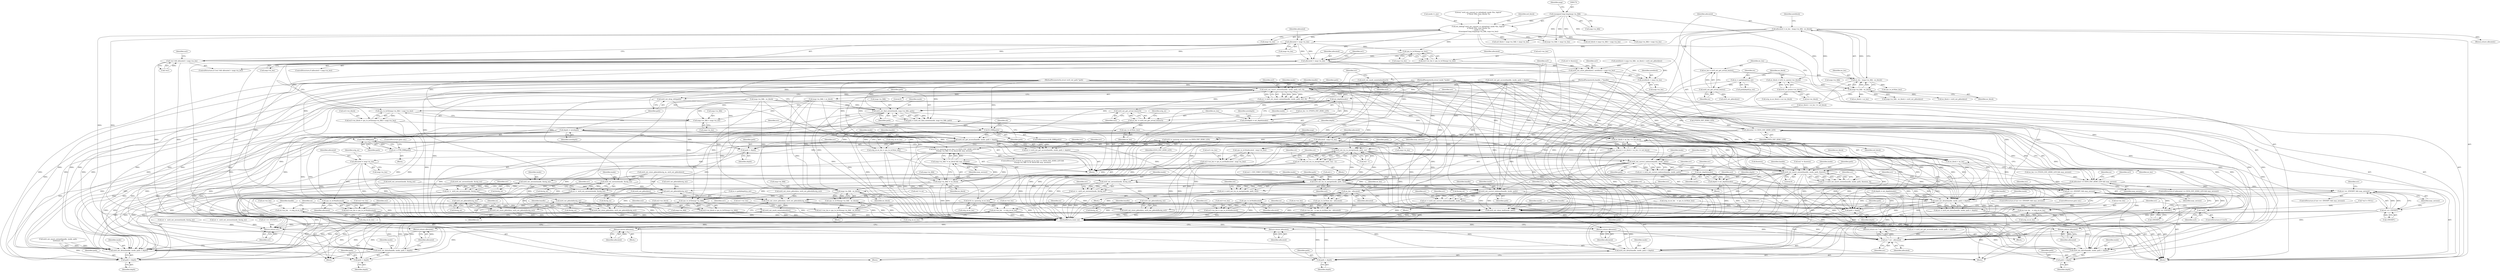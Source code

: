 digraph "1_linux_667eff35a1f56fa74ce98a0c7c29a40adc1ba4e3@API" {
"1000380" [label="(Call,allocated > map->m_len)"];
"1000247" [label="(Call,allocated = ee_len - (map->m_lblk - ee_block))"];
"1000249" [label="(Call,ee_len - (map->m_lblk - ee_block))"];
"1000243" [label="(Call,ee_len = ext4_ext_get_actual_len(ex))"];
"1000245" [label="(Call,ext4_ext_get_actual_len(ex))"];
"1000230" [label="(Call,ex = path[depth].p_ext)"];
"1000251" [label="(Call,map->m_lblk - ee_block)"];
"1000173" [label="(Call,(unsigned long long)map->m_lblk)"];
"1000237" [label="(Call,ee_block = le32_to_cpu(ex->ee_block))"];
"1000239" [label="(Call,le32_to_cpu(ex->ee_block))"];
"1000168" [label="(Call,ext_debug(\"ext4_ext_convert_to_initialized: inode %lu, logical\"\n \t\t\"block %llu, max_blocks %u\n\", inode->i_ino,\n\t\t(unsigned long long)map->m_lblk, map->m_len))"];
"1000377" [label="(Call,!ex1 && allocated > map->m_len)"];
"1000389" [label="(Call,cpu_to_le16(map->m_len))"];
"1000385" [label="(Call,ex2->ee_len = cpu_to_le16(map->m_len))"];
"1000394" [label="(Call,allocated > map->m_len)"];
"1000403" [label="(Call,allocated <= EXT4_EXT_ZERO_LEN)"];
"1000402" [label="(Call,allocated <= EXT4_EXT_ZERO_LEN && may_zeroout)"];
"1000618" [label="(Call,err == -ENOSPC && may_zeroout)"];
"1000420" [label="(Call,ee_len - allocated)"];
"1000419" [label="(Call,cpu_to_le16(ee_len - allocated))"];
"1000415" [label="(Call,ex->ee_len   = cpu_to_le16(ee_len - allocated))"];
"1000455" [label="(Call,cpu_to_le16(allocated))"];
"1000451" [label="(Call,ex3->ee_len = cpu_to_le16(allocated))"];
"1000505" [label="(Return,return allocated;)"];
"1000572" [label="(Return,return allocated;)"];
"1000602" [label="(Call,allocated - map->m_len)"];
"1000601" [label="(Call,cpu_to_le16(allocated - map->m_len))"];
"1000597" [label="(Call,ex3->ee_len = cpu_to_le16(allocated - map->m_len))"];
"1000659" [label="(Return,return allocated;)"];
"1000741" [label="(Call,allocated = map->m_len)"];
"1000796" [label="(Return,return allocated;)"];
"1000839" [label="(Call,cpu_to_le16(allocated))"];
"1000835" [label="(Call,ex2->ee_len = cpu_to_le16(allocated))"];
"1000961" [label="(Return,return allocated;)"];
"1000972" [label="(Call,err ? err : allocated)"];
"1000971" [label="(Return,return err ? err : allocated;)"];
"1000748" [label="(Call,le16_to_cpu(orig_ex.ee_len) <= EXT4_EXT_ZERO_LEN)"];
"1000747" [label="(Call,le16_to_cpu(orig_ex.ee_len) <= EXT4_EXT_ZERO_LEN &&\n\t\t\tmap->m_lblk != ee_block && may_zeroout)"];
"1000582" [label="(Call,cpu_to_le32(map->m_lblk + map->m_len))"];
"1000578" [label="(Call,ex3->ee_block = cpu_to_le32(map->m_lblk + map->m_len))"];
"1000583" [label="(Call,map->m_lblk + map->m_len)"];
"1000590" [label="(Call,ext4_ext_store_pblock(ex3, newblock + map->m_len))"];
"1000607" [label="(Call,ext4_ext_mark_uninitialized(ex3))"];
"1000611" [label="(Call,ext4_ext_insert_extent(handle, inode, path, ex3, 0))"];
"1000609" [label="(Call,err = ext4_ext_insert_extent(handle, inode, path, ex3, 0))"];
"1000619" [label="(Call,err == -ENOSPC)"];
"1001004" [label="(Return,return err;)"];
"1000627" [label="(Call,ext4_ext_zeroout(inode, &orig_ex))"];
"1000625" [label="(Call,err =  ext4_ext_zeroout(inode, &orig_ex))"];
"1000650" [label="(Call,ext4_ext_pblock(&orig_ex))"];
"1000648" [label="(Call,ext4_ext_store_pblock(ex, ext4_ext_pblock(&orig_ex)))"];
"1000653" [label="(Call,ext4_ext_dirty(handle, inode, path + depth))"];
"1000993" [label="(Call,ext4_ext_pblock(&orig_ex))"];
"1000991" [label="(Call,ext4_ext_store_pblock(ex, ext4_ext_pblock(&orig_ex)))"];
"1000996" [label="(Call,ext4_ext_mark_uninitialized(ex))"];
"1000998" [label="(Call,ext4_ext_dirty(handle, inode, path + depth))"];
"1000656" [label="(Call,path + depth)"];
"1000667" [label="(Call,ext_depth(inode))"];
"1000665" [label="(Call,newdepth = ext_depth(inode))"];
"1000686" [label="(Call,depth = newdepth)"];
"1000732" [label="(Call,ext4_ext_get_access(handle, inode, path + depth))"];
"1000730" [label="(Call,err = ext4_ext_get_access(handle, inode, path + depth))"];
"1000764" [label="(Call,ext4_ext_zeroout(inode, &orig_ex))"];
"1000762" [label="(Call,err =  ext4_ext_zeroout(inode, &orig_ex))"];
"1000787" [label="(Call,ext4_ext_pblock(&orig_ex))"];
"1000785" [label="(Call,ext4_ext_store_pblock(ex, ext4_ext_pblock(&orig_ex)))"];
"1000790" [label="(Call,ext4_ext_dirty(handle, inode, path + depth))"];
"1000854" [label="(Call,ext4_ext_try_to_merge(inode, path, ex2 - 1))"];
"1000852" [label="(Call,ret = ext4_ext_try_to_merge(inode, path, ex2 - 1))"];
"1000865" [label="(Call,ext4_ext_correct_indexes(handle, inode, path))"];
"1000863" [label="(Call,err = ext4_ext_correct_indexes(handle, inode, path))"];
"1000874" [label="(Call,ext_depth(inode))"];
"1000872" [label="(Call,depth = ext_depth(inode))"];
"1000902" [label="(Call,ext4_ext_dirty(handle, inode, path + depth))"];
"1000900" [label="(Call,err = ext4_ext_dirty(handle, inode, path + depth))"];
"1000968" [label="(Call,ext4_ext_show_leaf(inode, path))"];
"1000905" [label="(Call,path + depth)"];
"1000884" [label="(Call,ext4_ext_try_to_merge(inode, path, ex2))"];
"1000882" [label="(Call,ret = ext4_ext_try_to_merge(inode, path, ex2))"];
"1000893" [label="(Call,ext4_ext_correct_indexes(handle, inode, path))"];
"1000891" [label="(Call,err = ext4_ext_correct_indexes(handle, inode, path))"];
"1000912" [label="(Call,ext4_ext_insert_extent(handle, inode, path, &newex, 0))"];
"1000910" [label="(Call,err = ext4_ext_insert_extent(handle, inode, path, &newex, 0))"];
"1000921" [label="(Call,err == -ENOSPC)"];
"1000920" [label="(Call,err == -ENOSPC && may_zeroout)"];
"1000929" [label="(Call,ext4_ext_zeroout(inode, &orig_ex))"];
"1000927" [label="(Call,err =  ext4_ext_zeroout(inode, &orig_ex))"];
"1000952" [label="(Call,ext4_ext_pblock(&orig_ex))"];
"1000950" [label="(Call,ext4_ext_store_pblock(ex, ext4_ext_pblock(&orig_ex)))"];
"1000955" [label="(Call,ext4_ext_dirty(handle, inode, path + depth))"];
"1000958" [label="(Call,path + depth)"];
"1001001" [label="(Call,path + depth)"];
"1000735" [label="(Call,path + depth)"];
"1000793" [label="(Call,path + depth)"];
"1000693" [label="(Call,ext4_ext_find_extent(inode, map->m_lblk, path))"];
"1000691" [label="(Call,path = ext4_ext_find_extent(inode, map->m_lblk, path))"];
"1000700" [label="(Call,IS_ERR(path))"];
"1000705" [label="(Call,PTR_ERR(path))"];
"1000703" [label="(Call,err = PTR_ERR(path))"];
"1000755" [label="(Call,map->m_lblk != ee_block)"];
"1000754" [label="(Call,map->m_lblk != ee_block && may_zeroout)"];
"1000813" [label="(Call,map->m_lblk - ee_block)"];
"1000812" [label="(Call,cpu_to_le16(map->m_lblk - ee_block))"];
"1000808" [label="(Call,ex1->ee_len = cpu_to_le16(map->m_lblk - ee_block))"];
"1000828" [label="(Call,cpu_to_le32(map->m_lblk))"];
"1000824" [label="(Call,ex2->ee_block = cpu_to_le32(map->m_lblk))"];
"1000671" [label="(Call,ext4_ext_get_actual_len(ex3))"];
"1000669" [label="(Call,ee_len -= ext4_ext_get_actual_len(ex3))"];
"1000677" [label="(Call,cpu_to_le16(ee_len))"];
"1000673" [label="(Call,orig_ex.ee_len = cpu_to_le16(ee_len))"];
"1000749" [label="(Call,le16_to_cpu(orig_ex.ee_len))"];
"1000778" [label="(Call,ex->ee_len   = orig_ex.ee_len)"];
"1000943" [label="(Call,ex->ee_len   = orig_ex.ee_len)"];
"1000984" [label="(Call,ex->ee_len   = orig_ex.ee_len)"];
"1000681" [label="(Call,ee_block + ee_len <= eof_block)"];
"1000679" [label="(Call,may_zeroout = ee_block + ee_len <= eof_block)"];
"1000682" [label="(Call,ee_block + ee_len)"];
"1000879" [label="(Call,!ex3)"];
"1000689" [label="(Call,ext4_ext_drop_refs(path))"];
"1000592" [label="(Call,newblock + map->m_len)"];
"1001002" [label="(Identifier,path)"];
"1000923" [label="(Call,-ENOSPC)"];
"1000943" [label="(Call,ex->ee_len   = orig_ex.ee_len)"];
"1000739" [label="(Identifier,err)"];
"1000996" [label="(Call,ext4_ext_mark_uninitialized(ex))"];
"1000574" [label="(Call,ex3 = &newex)"];
"1000572" [label="(Return,return allocated;)"];
"1000613" [label="(Identifier,inode)"];
"1000285" [label="(Call,ext4_ext_pblock(ex))"];
"1000231" [label="(Identifier,ex)"];
"1000133" [label="(MethodParameterIn,struct inode *inode)"];
"1000746" [label="(ControlStructure,if (le16_to_cpu(orig_ex.ee_len) <= EXT4_EXT_ZERO_LEN &&\n\t\t\tmap->m_lblk != ee_block && may_zeroout))"];
"1000290" [label="(Call,ee_block + ee_len)"];
"1000892" [label="(Identifier,err)"];
"1000471" [label="(Call,err =  ext4_ext_zeroout(inode, &orig_ex))"];
"1000132" [label="(MethodParameterIn,handle_t *handle)"];
"1000674" [label="(Call,orig_ex.ee_len)"];
"1000763" [label="(Identifier,err)"];
"1000905" [label="(Call,path + depth)"];
"1000762" [label="(Call,err =  ext4_ext_zeroout(inode, &orig_ex))"];
"1000889" [label="(Identifier,ret)"];
"1000582" [label="(Call,cpu_to_le32(map->m_lblk + map->m_len))"];
"1000282" [label="(Call,ext4_ext_store_pblock(&orig_ex, ext4_ext_pblock(ex)))"];
"1000930" [label="(Identifier,inode)"];
"1000459" [label="(Call,ext4_ext_insert_extent(handle, inode, path,\n\t\t\t\t\t\t\tex3, 0))"];
"1000960" [label="(Identifier,depth)"];
"1000382" [label="(Call,map->m_len)"];
"1000790" [label="(Call,ext4_ext_dirty(handle, inode, path + depth))"];
"1000678" [label="(Identifier,ee_len)"];
"1000380" [label="(Call,allocated > map->m_len)"];
"1000348" [label="(Return,return allocated;)"];
"1000808" [label="(Call,ex1->ee_len = cpu_to_le16(map->m_lblk - ee_block))"];
"1000135" [label="(MethodParameterIn,struct ext4_ext_path *path)"];
"1000294" [label="(Call,err = ext4_ext_get_access(handle, inode, path + depth))"];
"1000778" [label="(Call,ex->ee_len   = orig_ex.ee_len)"];
"1000608" [label="(Identifier,ex3)"];
"1000881" [label="(Block,)"];
"1000835" [label="(Call,ex2->ee_len = cpu_to_le16(allocated))"];
"1000654" [label="(Identifier,handle)"];
"1000908" [label="(ControlStructure,goto out;)"];
"1000401" [label="(ControlStructure,if (allocated <= EXT4_EXT_ZERO_LEN && may_zeroout))"];
"1000306" [label="(Call,ee_len <= 2*EXT4_EXT_ZERO_LEN && may_zeroout)"];
"1000583" [label="(Call,map->m_lblk + map->m_len)"];
"1000853" [label="(Identifier,ret)"];
"1000170" [label="(Call,inode->i_ino)"];
"1000730" [label="(Call,err = ext4_ext_get_access(handle, inode, path + depth))"];
"1000947" [label="(Call,orig_ex.ee_len)"];
"1000896" [label="(Identifier,path)"];
"1000584" [label="(Call,map->m_lblk)"];
"1000898" [label="(Identifier,err)"];
"1000416" [label="(Call,ex->ee_len)"];
"1000951" [label="(Identifier,ex)"];
"1000251" [label="(Call,map->m_lblk - ee_block)"];
"1000702" [label="(Block,)"];
"1000591" [label="(Identifier,ex3)"];
"1000884" [label="(Call,ext4_ext_try_to_merge(inode, path, ex2))"];
"1000997" [label="(Identifier,ex)"];
"1000668" [label="(Identifier,inode)"];
"1000868" [label="(Identifier,path)"];
"1000602" [label="(Call,allocated - map->m_len)"];
"1000956" [label="(Identifier,handle)"];
"1000612" [label="(Identifier,handle)"];
"1000797" [label="(Identifier,allocated)"];
"1000307" [label="(Call,ee_len <= 2*EXT4_EXT_ZERO_LEN)"];
"1000870" [label="(Identifier,err)"];
"1000505" [label="(Return,return allocated;)"];
"1000857" [label="(Call,ex2 - 1)"];
"1000957" [label="(Identifier,inode)"];
"1000651" [label="(Call,&orig_ex)"];
"1000621" [label="(Call,-ENOSPC)"];
"1000136" [label="(Block,)"];
"1000863" [label="(Call,err = ext4_ext_correct_indexes(handle, inode, path))"];
"1000707" [label="(ControlStructure,goto out;)"];
"1000682" [label="(Call,ee_block + ee_len)"];
"1000998" [label="(Call,ext4_ext_dirty(handle, inode, path + depth))"];
"1000694" [label="(Identifier,inode)"];
"1000420" [label="(Call,ee_len - allocated)"];
"1000456" [label="(Identifier,allocated)"];
"1000800" [label="(Identifier,ex1)"];
"1000732" [label="(Call,ext4_ext_get_access(handle, inode, path + depth))"];
"1000886" [label="(Identifier,path)"];
"1000663" [label="(Identifier,err)"];
"1000686" [label="(Call,depth = newdepth)"];
"1000929" [label="(Call,ext4_ext_zeroout(inode, &orig_ex))"];
"1000779" [label="(Call,ex->ee_len)"];
"1000247" [label="(Call,allocated = ee_len - (map->m_lblk - ee_block))"];
"1000173" [label="(Call,(unsigned long long)map->m_lblk)"];
"1000756" [label="(Call,map->m_lblk)"];
"1000689" [label="(Call,ext4_ext_drop_refs(path))"];
"1000723" [label="(Call,ex2 != &newex)"];
"1000610" [label="(Identifier,err)"];
"1000699" [label="(ControlStructure,if (IS_ERR(path)))"];
"1000593" [label="(Identifier,newblock)"];
"1000921" [label="(Call,err == -ENOSPC)"];
"1000618" [label="(Call,err == -ENOSPC && may_zeroout)"];
"1000922" [label="(Identifier,err)"];
"1000782" [label="(Call,orig_ex.ee_len)"];
"1000458" [label="(Identifier,err)"];
"1000410" [label="(Identifier,ex)"];
"1000882" [label="(Call,ret = ext4_ext_try_to_merge(inode, path, ex2))"];
"1000753" [label="(Identifier,EXT4_EXT_ZERO_LEN)"];
"1000671" [label="(Call,ext4_ext_get_actual_len(ex3))"];
"1000381" [label="(Identifier,allocated)"];
"1000900" [label="(Call,err = ext4_ext_dirty(handle, inode, path + depth))"];
"1000648" [label="(Call,ext4_ext_store_pblock(ex, ext4_ext_pblock(&orig_ex)))"];
"1000953" [label="(Call,&orig_ex)"];
"1000759" [label="(Identifier,ee_block)"];
"1000257" [label="(Identifier,newblock)"];
"1000506" [label="(Identifier,allocated)"];
"1000914" [label="(Identifier,inode)"];
"1000737" [label="(Identifier,depth)"];
"1000819" [label="(Identifier,ex1)"];
"1000793" [label="(Call,path + depth)"];
"1000760" [label="(Identifier,may_zeroout)"];
"1000684" [label="(Identifier,ee_len)"];
"1000971" [label="(Return,return err ? err : allocated;)"];
"1000256" [label="(Call,newblock = map->m_lblk - ee_block + ext4_ext_pblock(ex))"];
"1000407" [label="(Block,)"];
"1000906" [label="(Identifier,path)"];
"1000250" [label="(Identifier,ee_len)"];
"1000785" [label="(Call,ext4_ext_store_pblock(ex, ext4_ext_pblock(&orig_ex)))"];
"1000314" [label="(Call,err =  ext4_ext_zeroout(inode, &orig_ex))"];
"1000667" [label="(Call,ext_depth(inode))"];
"1000743" [label="(Call,map->m_len)"];
"1000258" [label="(Call,map->m_lblk - ee_block + ext4_ext_pblock(ex))"];
"1000855" [label="(Identifier,inode)"];
"1000715" [label="(Call,ex = path[depth].p_ext)"];
"1000628" [label="(Identifier,inode)"];
"1000817" [label="(Identifier,ee_block)"];
"1000316" [label="(Call,ext4_ext_zeroout(inode, &orig_ex))"];
"1000754" [label="(Call,map->m_lblk != ee_block && may_zeroout)"];
"1000915" [label="(Identifier,path)"];
"1000680" [label="(Identifier,may_zeroout)"];
"1000276" [label="(Call,orig_ex.ee_len   = cpu_to_le16(ee_len))"];
"1000609" [label="(Call,err = ext4_ext_insert_extent(handle, inode, path, ex3, 0))"];
"1000856" [label="(Identifier,path)"];
"1000734" [label="(Identifier,inode)"];
"1000394" [label="(Call,allocated > map->m_len)"];
"1000243" [label="(Call,ee_len = ext4_ext_get_actual_len(ex))"];
"1000952" [label="(Call,ext4_ext_pblock(&orig_ex))"];
"1001003" [label="(Identifier,depth)"];
"1000861" [label="(Identifier,ret)"];
"1000168" [label="(Call,ext_debug(\"ext4_ext_convert_to_initialized: inode %lu, logical\"\n \t\t\"block %llu, max_blocks %u\n\", inode->i_ino,\n\t\t(unsigned long long)map->m_lblk, map->m_len))"];
"1000912" [label="(Call,ext4_ext_insert_extent(handle, inode, path, &newex, 0))"];
"1000614" [label="(Identifier,path)"];
"1000804" [label="(Block,)"];
"1000627" [label="(Call,ext4_ext_zeroout(inode, &orig_ex))"];
"1000795" [label="(Identifier,depth)"];
"1000604" [label="(Call,map->m_len)"];
"1000765" [label="(Identifier,inode)"];
"1000705" [label="(Call,PTR_ERR(path))"];
"1000958" [label="(Call,path + depth)"];
"1000655" [label="(Identifier,inode)"];
"1000599" [label="(Identifier,ex3)"];
"1000169" [label="(Literal,\"ext4_ext_convert_to_initialized: inode %lu, logical\"\n \t\t\"block %llu, max_blocks %u\n\")"];
"1000757" [label="(Identifier,map)"];
"1000470" [label="(Block,)"];
"1000700" [label="(Call,IS_ERR(path))"];
"1000836" [label="(Call,ex2->ee_len)"];
"1000210" [label="(Call,eof_block = map->m_lblk + map->m_len)"];
"1000741" [label="(Call,allocated = map->m_len)"];
"1000902" [label="(Call,ext4_ext_dirty(handle, inode, path + depth))"];
"1000761" [label="(Block,)"];
"1000365" [label="(Call,map->m_lblk - ee_block)"];
"1000972" [label="(Call,err ? err : allocated)"];
"1000733" [label="(Identifier,handle)"];
"1000626" [label="(Identifier,err)"];
"1000926" [label="(Block,)"];
"1000601" [label="(Call,cpu_to_le16(allocated - map->m_len))"];
"1000623" [label="(Identifier,may_zeroout)"];
"1000955" [label="(Call,ext4_ext_dirty(handle, inode, path + depth))"];
"1000988" [label="(Call,orig_ex.ee_len)"];
"1000575" [label="(Identifier,ex3)"];
"1000422" [label="(Identifier,allocated)"];
"1000969" [label="(Identifier,inode)"];
"1000786" [label="(Identifier,ex)"];
"1000787" [label="(Call,ext4_ext_pblock(&orig_ex))"];
"1000615" [label="(Identifier,ex3)"];
"1000751" [label="(Identifier,orig_ex)"];
"1000749" [label="(Call,le16_to_cpu(orig_ex.ee_len))"];
"1000919" [label="(ControlStructure,if (err == -ENOSPC && may_zeroout))"];
"1000386" [label="(Call,ex2->ee_len)"];
"1000665" [label="(Call,newdepth = ext_depth(inode))"];
"1000179" [label="(Identifier,map)"];
"1000424" [label="(Identifier,ex)"];
"1000824" [label="(Call,ex2->ee_block = cpu_to_le32(map->m_lblk))"];
"1000175" [label="(Call,map->m_lblk)"];
"1000931" [label="(Call,&orig_ex)"];
"1000376" [label="(ControlStructure,if (!ex1 && allocated > map->m_len))"];
"1000351" [label="(Call,map->m_lblk > ee_block)"];
"1000611" [label="(Call,ext4_ext_insert_extent(handle, inode, path, ex3, 0))"];
"1000656" [label="(Call,path + depth)"];
"1000866" [label="(Identifier,handle)"];
"1000876" [label="(Call,ex2--)"];
"1000879" [label="(Call,!ex3)"];
"1000852" [label="(Call,ret = ext4_ext_try_to_merge(inode, path, ex2 - 1))"];
"1000393" [label="(ControlStructure,if (allocated > map->m_len))"];
"1000890" [label="(Block,)"];
"1000425" [label="(Call,ext4_ext_store_pblock(ex, ext4_ext_pblock(&orig_ex)))"];
"1000262" [label="(Call,ee_block + ext4_ext_pblock(ex))"];
"1000873" [label="(Identifier,depth)"];
"1000693" [label="(Call,ext4_ext_find_extent(inode, map->m_lblk, path))"];
"1000813" [label="(Call,map->m_lblk - ee_block)"];
"1001000" [label="(Identifier,inode)"];
"1000701" [label="(Identifier,path)"];
"1000681" [label="(Call,ee_block + ee_len <= eof_block)"];
"1000309" [label="(Call,2*EXT4_EXT_ZERO_LEN)"];
"1000587" [label="(Call,map->m_len)"];
"1000985" [label="(Call,ex->ee_len)"];
"1000865" [label="(Call,ext4_ext_correct_indexes(handle, inode, path))"];
"1000809" [label="(Call,ex1->ee_len)"];
"1000666" [label="(Identifier,newdepth)"];
"1000864" [label="(Identifier,err)"];
"1000619" [label="(Call,err == -ENOSPC)"];
"1000911" [label="(Identifier,err)"];
"1000230" [label="(Call,ex = path[depth].p_ext)"];
"1000406" [label="(Identifier,may_zeroout)"];
"1000280" [label="(Call,cpu_to_le16(ee_len))"];
"1000794" [label="(Identifier,path)"];
"1000573" [label="(Identifier,allocated)"];
"1000698" [label="(Identifier,path)"];
"1000390" [label="(Call,map->m_len)"];
"1000603" [label="(Identifier,allocated)"];
"1000736" [label="(Identifier,path)"];
"1000579" [label="(Call,ex3->ee_block)"];
"1000255" [label="(Identifier,ee_block)"];
"1000404" [label="(Identifier,allocated)"];
"1000891" [label="(Call,err = ext4_ext_correct_indexes(handle, inode, path))"];
"1000788" [label="(Call,&orig_ex)"];
"1000962" [label="(Identifier,allocated)"];
"1000289" [label="(Call,ee_block + ee_len <= eof_block)"];
"1000387" [label="(Identifier,ex2)"];
"1000620" [label="(Identifier,err)"];
"1000847" [label="(Call,ex2 > EXT_FIRST_EXTENT(eh))"];
"1000683" [label="(Identifier,ee_block)"];
"1000959" [label="(Identifier,path)"];
"1000812" [label="(Call,cpu_to_le16(map->m_lblk - ee_block))"];
"1000875" [label="(Identifier,inode)"];
"1000920" [label="(Call,err == -ENOSPC && may_zeroout)"];
"1000880" [label="(Identifier,ex3)"];
"1000851" [label="(Block,)"];
"1000399" [label="(Block,)"];
"1000244" [label="(Identifier,ee_len)"];
"1000238" [label="(Identifier,ee_block)"];
"1000578" [label="(Call,ex3->ee_block = cpu_to_le32(map->m_lblk + map->m_len))"];
"1000704" [label="(Identifier,err)"];
"1000452" [label="(Call,ex3->ee_len)"];
"1000991" [label="(Call,ext4_ext_store_pblock(ex, ext4_ext_pblock(&orig_ex)))"];
"1000907" [label="(Identifier,depth)"];
"1000617" [label="(ControlStructure,if (err == -ENOSPC && may_zeroout))"];
"1000178" [label="(Call,map->m_len)"];
"1000965" [label="(Identifier,err)"];
"1000961" [label="(Return,return allocated;)"];
"1000598" [label="(Call,ex3->ee_len)"];
"1000451" [label="(Call,ex3->ee_len = cpu_to_le16(allocated))"];
"1000993" [label="(Call,ext4_ext_pblock(&orig_ex))"];
"1000632" [label="(Identifier,err)"];
"1000910" [label="(Call,err = ext4_ext_insert_extent(handle, inode, path, &newex, 0))"];
"1000833" [label="(Identifier,ex2)"];
"1000918" [label="(Literal,0)"];
"1000203" [label="(Call,map->m_lblk + map->m_len)"];
"1001006" [label="(MethodReturn,static int)"];
"1000396" [label="(Call,map->m_len)"];
"1000968" [label="(Call,ext4_ext_show_leaf(inode, path))"];
"1000703" [label="(Call,err = PTR_ERR(path))"];
"1000296" [label="(Call,ext4_ext_get_access(handle, inode, path + depth))"];
"1000766" [label="(Call,&orig_ex)"];
"1000903" [label="(Identifier,handle)"];
"1000842" [label="(Call,ex2 != ex)"];
"1000731" [label="(Identifier,err)"];
"1000894" [label="(Identifier,handle)"];
"1000994" [label="(Call,&orig_ex)"];
"1000385" [label="(Call,ex2->ee_len = cpu_to_le16(map->m_len))"];
"1000629" [label="(Call,&orig_ex)"];
"1000895" [label="(Identifier,inode)"];
"1000403" [label="(Call,allocated <= EXT4_EXT_ZERO_LEN)"];
"1001005" [label="(Identifier,err)"];
"1000237" [label="(Call,ee_block = le32_to_cpu(ex->ee_block))"];
"1000675" [label="(Identifier,orig_ex)"];
"1000657" [label="(Identifier,path)"];
"1000970" [label="(Identifier,path)"];
"1000669" [label="(Call,ee_len -= ext4_ext_get_actual_len(ex3))"];
"1000625" [label="(Call,err =  ext4_ext_zeroout(inode, &orig_ex))"];
"1000887" [label="(Identifier,ex2)"];
"1000594" [label="(Call,map->m_len)"];
"1000679" [label="(Call,may_zeroout = ee_block + ee_len <= eof_block)"];
"1000814" [label="(Call,map->m_lblk)"];
"1000735" [label="(Call,path + depth)"];
"1000182" [label="(Identifier,eof_block)"];
"1000742" [label="(Identifier,allocated)"];
"1000769" [label="(Identifier,err)"];
"1000893" [label="(Call,ext4_ext_correct_indexes(handle, inode, path))"];
"1000653" [label="(Call,ext4_ext_dirty(handle, inode, path + depth))"];
"1000828" [label="(Call,cpu_to_le32(map->m_lblk))"];
"1000843" [label="(Identifier,ex2)"];
"1000867" [label="(Identifier,inode)"];
"1000840" [label="(Identifier,allocated)"];
"1000885" [label="(Identifier,inode)"];
"1000473" [label="(Call,ext4_ext_zeroout(inode, &orig_ex))"];
"1000695" [label="(Call,map->m_lblk)"];
"1000691" [label="(Call,path = ext4_ext_find_extent(inode, map->m_lblk, path))"];
"1000240" [label="(Call,ex->ee_block)"];
"1000925" [label="(Identifier,may_zeroout)"];
"1000796" [label="(Return,return allocated;)"];
"1000421" [label="(Identifier,ee_len)"];
"1000706" [label="(Identifier,path)"];
"1000709" [label="(Identifier,eh)"];
"1000672" [label="(Identifier,ex3)"];
"1000825" [label="(Call,ex2->ee_block)"];
"1000219" [label="(Call,depth = ext_depth(inode))"];
"1000792" [label="(Identifier,inode)"];
"1000670" [label="(Identifier,ee_len)"];
"1000829" [label="(Call,map->m_lblk)"];
"1000624" [label="(Block,)"];
"1000877" [label="(Identifier,ex2)"];
"1000974" [label="(Identifier,err)"];
"1000592" [label="(Call,newblock + map->m_len)"];
"1000928" [label="(Identifier,err)"];
"1000692" [label="(Identifier,path)"];
"1000232" [label="(Call,path[depth].p_ext)"];
"1000916" [label="(Call,&newex)"];
"1000764" [label="(Call,ext4_ext_zeroout(inode, &orig_ex))"];
"1000950" [label="(Call,ext4_ext_store_pblock(ex, ext4_ext_pblock(&orig_ex)))"];
"1000687" [label="(Identifier,depth)"];
"1000862" [label="(Block,)"];
"1000901" [label="(Identifier,err)"];
"1000269" [label="(Call,orig_ex.ee_block = ex->ee_block)"];
"1000239" [label="(Call,le32_to_cpu(ex->ee_block))"];
"1000415" [label="(Call,ex->ee_len   = cpu_to_le16(ee_len - allocated))"];
"1000597" [label="(Call,ex3->ee_len = cpu_to_le16(allocated - map->m_len))"];
"1000377" [label="(Call,!ex1 && allocated > map->m_len)"];
"1000590" [label="(Call,ext4_ext_store_pblock(ex3, newblock + map->m_len))"];
"1000658" [label="(Identifier,depth)"];
"1000883" [label="(Identifier,ret)"];
"1000747" [label="(Call,le16_to_cpu(orig_ex.ee_len) <= EXT4_EXT_ZERO_LEN &&\n\t\t\tmap->m_lblk != ee_block && may_zeroout)"];
"1000419" [label="(Call,cpu_to_le16(ee_len - allocated))"];
"1000791" [label="(Identifier,handle)"];
"1000246" [label="(Identifier,ex)"];
"1000755" [label="(Call,map->m_lblk != ee_block)"];
"1000927" [label="(Call,err =  ext4_ext_zeroout(inode, &orig_ex))"];
"1000249" [label="(Call,ee_len - (map->m_lblk - ee_block))"];
"1000659" [label="(Return,return allocated;)"];
"1000748" [label="(Call,le16_to_cpu(orig_ex.ee_len) <= EXT4_EXT_ZERO_LEN)"];
"1000395" [label="(Identifier,allocated)"];
"1000660" [label="(Identifier,allocated)"];
"1000455" [label="(Call,cpu_to_le16(allocated))"];
"1000673" [label="(Call,orig_ex.ee_len = cpu_to_le16(ee_len))"];
"1001001" [label="(Call,path + depth)"];
"1000934" [label="(Identifier,err)"];
"1000149" [label="(Call,*ex3 = NULL)"];
"1000402" [label="(Call,allocated <= EXT4_EXT_ZERO_LEN && may_zeroout)"];
"1000854" [label="(Call,ext4_ext_try_to_merge(inode, path, ex2 - 1))"];
"1000248" [label="(Identifier,allocated)"];
"1000677" [label="(Call,cpu_to_le16(ee_len))"];
"1000466" [label="(Call,err == -ENOSPC)"];
"1000650" [label="(Call,ext4_ext_pblock(&orig_ex))"];
"1000874" [label="(Call,ext_depth(inode))"];
"1000904" [label="(Identifier,inode)"];
"1000750" [label="(Call,orig_ex.ee_len)"];
"1000616" [label="(Literal,0)"];
"1000264" [label="(Call,ext4_ext_pblock(ex))"];
"1000878" [label="(ControlStructure,if (!ex3))"];
"1000607" [label="(Call,ext4_ext_mark_uninitialized(ex3))"];
"1000201" [label="(Call,eof_block < map->m_lblk + map->m_len)"];
"1000245" [label="(Call,ext4_ext_get_actual_len(ex))"];
"1000690" [label="(Identifier,path)"];
"1000999" [label="(Identifier,handle)"];
"1000992" [label="(Identifier,ex)"];
"1000688" [label="(Identifier,newdepth)"];
"1000872" [label="(Call,depth = ext_depth(inode))"];
"1000913" [label="(Identifier,handle)"];
"1000252" [label="(Call,map->m_lblk)"];
"1000212" [label="(Call,map->m_lblk + map->m_len)"];
"1000649" [label="(Identifier,ex)"];
"1000975" [label="(Identifier,allocated)"];
"1000378" [label="(Call,!ex1)"];
"1000427" [label="(Call,ext4_ext_pblock(&orig_ex))"];
"1000685" [label="(Identifier,eof_block)"];
"1000944" [label="(Call,ex->ee_len)"];
"1000405" [label="(Identifier,EXT4_EXT_ZERO_LEN)"];
"1000973" [label="(Identifier,err)"];
"1001004" [label="(Return,return err;)"];
"1000984" [label="(Call,ex->ee_len   = orig_ex.ee_len)"];
"1000839" [label="(Call,cpu_to_le16(allocated))"];
"1000389" [label="(Call,cpu_to_le16(map->m_len))"];
"1000380" -> "1000377"  [label="AST: "];
"1000380" -> "1000382"  [label="CFG: "];
"1000381" -> "1000380"  [label="AST: "];
"1000382" -> "1000380"  [label="AST: "];
"1000377" -> "1000380"  [label="CFG: "];
"1000380" -> "1000377"  [label="DDG: "];
"1000380" -> "1000377"  [label="DDG: "];
"1000247" -> "1000380"  [label="DDG: "];
"1000168" -> "1000380"  [label="DDG: "];
"1000380" -> "1000389"  [label="DDG: "];
"1000380" -> "1000394"  [label="DDG: "];
"1000380" -> "1000394"  [label="DDG: "];
"1000247" -> "1000136"  [label="AST: "];
"1000247" -> "1000249"  [label="CFG: "];
"1000248" -> "1000247"  [label="AST: "];
"1000249" -> "1000247"  [label="AST: "];
"1000257" -> "1000247"  [label="CFG: "];
"1000247" -> "1001006"  [label="DDG: "];
"1000247" -> "1001006"  [label="DDG: "];
"1000249" -> "1000247"  [label="DDG: "];
"1000249" -> "1000247"  [label="DDG: "];
"1000247" -> "1000348"  [label="DDG: "];
"1000247" -> "1000394"  [label="DDG: "];
"1000247" -> "1000972"  [label="DDG: "];
"1000249" -> "1000251"  [label="CFG: "];
"1000250" -> "1000249"  [label="AST: "];
"1000251" -> "1000249"  [label="AST: "];
"1000249" -> "1001006"  [label="DDG: "];
"1000243" -> "1000249"  [label="DDG: "];
"1000251" -> "1000249"  [label="DDG: "];
"1000251" -> "1000249"  [label="DDG: "];
"1000249" -> "1000280"  [label="DDG: "];
"1000243" -> "1000136"  [label="AST: "];
"1000243" -> "1000245"  [label="CFG: "];
"1000244" -> "1000243"  [label="AST: "];
"1000245" -> "1000243"  [label="AST: "];
"1000248" -> "1000243"  [label="CFG: "];
"1000243" -> "1001006"  [label="DDG: "];
"1000245" -> "1000243"  [label="DDG: "];
"1000245" -> "1000246"  [label="CFG: "];
"1000246" -> "1000245"  [label="AST: "];
"1000230" -> "1000245"  [label="DDG: "];
"1000245" -> "1000264"  [label="DDG: "];
"1000230" -> "1000136"  [label="AST: "];
"1000230" -> "1000232"  [label="CFG: "];
"1000231" -> "1000230"  [label="AST: "];
"1000232" -> "1000230"  [label="AST: "];
"1000238" -> "1000230"  [label="CFG: "];
"1000230" -> "1001006"  [label="DDG: "];
"1000251" -> "1000255"  [label="CFG: "];
"1000252" -> "1000251"  [label="AST: "];
"1000255" -> "1000251"  [label="AST: "];
"1000173" -> "1000251"  [label="DDG: "];
"1000237" -> "1000251"  [label="DDG: "];
"1000251" -> "1000258"  [label="DDG: "];
"1000251" -> "1000258"  [label="DDG: "];
"1000251" -> "1000262"  [label="DDG: "];
"1000251" -> "1000289"  [label="DDG: "];
"1000251" -> "1000290"  [label="DDG: "];
"1000251" -> "1000351"  [label="DDG: "];
"1000173" -> "1000168"  [label="AST: "];
"1000173" -> "1000175"  [label="CFG: "];
"1000174" -> "1000173"  [label="AST: "];
"1000175" -> "1000173"  [label="AST: "];
"1000179" -> "1000173"  [label="CFG: "];
"1000173" -> "1000168"  [label="DDG: "];
"1000173" -> "1000201"  [label="DDG: "];
"1000173" -> "1000203"  [label="DDG: "];
"1000173" -> "1000210"  [label="DDG: "];
"1000173" -> "1000212"  [label="DDG: "];
"1000237" -> "1000136"  [label="AST: "];
"1000237" -> "1000239"  [label="CFG: "];
"1000238" -> "1000237"  [label="AST: "];
"1000239" -> "1000237"  [label="AST: "];
"1000244" -> "1000237"  [label="CFG: "];
"1000237" -> "1001006"  [label="DDG: "];
"1000239" -> "1000237"  [label="DDG: "];
"1000239" -> "1000240"  [label="CFG: "];
"1000240" -> "1000239"  [label="AST: "];
"1000239" -> "1000269"  [label="DDG: "];
"1000168" -> "1000136"  [label="AST: "];
"1000168" -> "1000178"  [label="CFG: "];
"1000169" -> "1000168"  [label="AST: "];
"1000170" -> "1000168"  [label="AST: "];
"1000178" -> "1000168"  [label="AST: "];
"1000182" -> "1000168"  [label="CFG: "];
"1000168" -> "1001006"  [label="DDG: "];
"1000168" -> "1001006"  [label="DDG: "];
"1000168" -> "1001006"  [label="DDG: "];
"1000168" -> "1000201"  [label="DDG: "];
"1000168" -> "1000203"  [label="DDG: "];
"1000168" -> "1000210"  [label="DDG: "];
"1000168" -> "1000212"  [label="DDG: "];
"1000168" -> "1000389"  [label="DDG: "];
"1000168" -> "1000394"  [label="DDG: "];
"1000377" -> "1000376"  [label="AST: "];
"1000377" -> "1000378"  [label="CFG: "];
"1000378" -> "1000377"  [label="AST: "];
"1000387" -> "1000377"  [label="CFG: "];
"1000395" -> "1000377"  [label="CFG: "];
"1000377" -> "1001006"  [label="DDG: "];
"1000377" -> "1001006"  [label="DDG: "];
"1000378" -> "1000377"  [label="DDG: "];
"1000389" -> "1000385"  [label="AST: "];
"1000389" -> "1000390"  [label="CFG: "];
"1000390" -> "1000389"  [label="AST: "];
"1000385" -> "1000389"  [label="CFG: "];
"1000389" -> "1000385"  [label="DDG: "];
"1000389" -> "1000394"  [label="DDG: "];
"1000385" -> "1000376"  [label="AST: "];
"1000386" -> "1000385"  [label="AST: "];
"1000395" -> "1000385"  [label="CFG: "];
"1000385" -> "1001006"  [label="DDG: "];
"1000385" -> "1001006"  [label="DDG: "];
"1000394" -> "1000393"  [label="AST: "];
"1000394" -> "1000396"  [label="CFG: "];
"1000395" -> "1000394"  [label="AST: "];
"1000396" -> "1000394"  [label="AST: "];
"1000404" -> "1000394"  [label="CFG: "];
"1000800" -> "1000394"  [label="CFG: "];
"1000394" -> "1001006"  [label="DDG: "];
"1000394" -> "1001006"  [label="DDG: "];
"1000394" -> "1000403"  [label="DDG: "];
"1000394" -> "1000582"  [label="DDG: "];
"1000394" -> "1000583"  [label="DDG: "];
"1000394" -> "1000590"  [label="DDG: "];
"1000394" -> "1000592"  [label="DDG: "];
"1000394" -> "1000602"  [label="DDG: "];
"1000394" -> "1000839"  [label="DDG: "];
"1000403" -> "1000402"  [label="AST: "];
"1000403" -> "1000405"  [label="CFG: "];
"1000404" -> "1000403"  [label="AST: "];
"1000405" -> "1000403"  [label="AST: "];
"1000406" -> "1000403"  [label="CFG: "];
"1000402" -> "1000403"  [label="CFG: "];
"1000403" -> "1001006"  [label="DDG: "];
"1000403" -> "1000402"  [label="DDG: "];
"1000403" -> "1000402"  [label="DDG: "];
"1000309" -> "1000403"  [label="DDG: "];
"1000403" -> "1000420"  [label="DDG: "];
"1000403" -> "1000602"  [label="DDG: "];
"1000403" -> "1000748"  [label="DDG: "];
"1000402" -> "1000401"  [label="AST: "];
"1000402" -> "1000406"  [label="CFG: "];
"1000406" -> "1000402"  [label="AST: "];
"1000410" -> "1000402"  [label="CFG: "];
"1000575" -> "1000402"  [label="CFG: "];
"1000402" -> "1001006"  [label="DDG: "];
"1000402" -> "1001006"  [label="DDG: "];
"1000402" -> "1001006"  [label="DDG: "];
"1000306" -> "1000402"  [label="DDG: "];
"1000402" -> "1000618"  [label="DDG: "];
"1000618" -> "1000617"  [label="AST: "];
"1000618" -> "1000619"  [label="CFG: "];
"1000618" -> "1000623"  [label="CFG: "];
"1000619" -> "1000618"  [label="AST: "];
"1000623" -> "1000618"  [label="AST: "];
"1000626" -> "1000618"  [label="CFG: "];
"1000663" -> "1000618"  [label="CFG: "];
"1000618" -> "1001006"  [label="DDG: "];
"1000618" -> "1001006"  [label="DDG: "];
"1000618" -> "1001006"  [label="DDG: "];
"1000619" -> "1000618"  [label="DDG: "];
"1000619" -> "1000618"  [label="DDG: "];
"1000420" -> "1000419"  [label="AST: "];
"1000420" -> "1000422"  [label="CFG: "];
"1000421" -> "1000420"  [label="AST: "];
"1000422" -> "1000420"  [label="AST: "];
"1000419" -> "1000420"  [label="CFG: "];
"1000420" -> "1001006"  [label="DDG: "];
"1000420" -> "1000419"  [label="DDG: "];
"1000420" -> "1000419"  [label="DDG: "];
"1000307" -> "1000420"  [label="DDG: "];
"1000420" -> "1000455"  [label="DDG: "];
"1000419" -> "1000415"  [label="AST: "];
"1000415" -> "1000419"  [label="CFG: "];
"1000419" -> "1001006"  [label="DDG: "];
"1000419" -> "1000415"  [label="DDG: "];
"1000415" -> "1000407"  [label="AST: "];
"1000416" -> "1000415"  [label="AST: "];
"1000424" -> "1000415"  [label="CFG: "];
"1000415" -> "1001006"  [label="DDG: "];
"1000415" -> "1001006"  [label="DDG: "];
"1000455" -> "1000451"  [label="AST: "];
"1000455" -> "1000456"  [label="CFG: "];
"1000456" -> "1000455"  [label="AST: "];
"1000451" -> "1000455"  [label="CFG: "];
"1000455" -> "1001006"  [label="DDG: "];
"1000455" -> "1000451"  [label="DDG: "];
"1000455" -> "1000505"  [label="DDG: "];
"1000455" -> "1000572"  [label="DDG: "];
"1000451" -> "1000407"  [label="AST: "];
"1000452" -> "1000451"  [label="AST: "];
"1000458" -> "1000451"  [label="CFG: "];
"1000451" -> "1001006"  [label="DDG: "];
"1000451" -> "1001006"  [label="DDG: "];
"1000505" -> "1000470"  [label="AST: "];
"1000505" -> "1000506"  [label="CFG: "];
"1000506" -> "1000505"  [label="AST: "];
"1001006" -> "1000505"  [label="CFG: "];
"1000505" -> "1001006"  [label="DDG: "];
"1000506" -> "1000505"  [label="DDG: "];
"1000572" -> "1000407"  [label="AST: "];
"1000572" -> "1000573"  [label="CFG: "];
"1000573" -> "1000572"  [label="AST: "];
"1001006" -> "1000572"  [label="CFG: "];
"1000572" -> "1001006"  [label="DDG: "];
"1000573" -> "1000572"  [label="DDG: "];
"1000602" -> "1000601"  [label="AST: "];
"1000602" -> "1000604"  [label="CFG: "];
"1000603" -> "1000602"  [label="AST: "];
"1000604" -> "1000602"  [label="AST: "];
"1000601" -> "1000602"  [label="CFG: "];
"1000602" -> "1001006"  [label="DDG: "];
"1000602" -> "1001006"  [label="DDG: "];
"1000602" -> "1000601"  [label="DDG: "];
"1000602" -> "1000601"  [label="DDG: "];
"1000602" -> "1000659"  [label="DDG: "];
"1000602" -> "1000741"  [label="DDG: "];
"1000602" -> "1000972"  [label="DDG: "];
"1000601" -> "1000597"  [label="AST: "];
"1000597" -> "1000601"  [label="CFG: "];
"1000601" -> "1001006"  [label="DDG: "];
"1000601" -> "1000597"  [label="DDG: "];
"1000597" -> "1000399"  [label="AST: "];
"1000598" -> "1000597"  [label="AST: "];
"1000608" -> "1000597"  [label="CFG: "];
"1000597" -> "1001006"  [label="DDG: "];
"1000597" -> "1001006"  [label="DDG: "];
"1000659" -> "1000624"  [label="AST: "];
"1000659" -> "1000660"  [label="CFG: "];
"1000660" -> "1000659"  [label="AST: "];
"1001006" -> "1000659"  [label="CFG: "];
"1000659" -> "1001006"  [label="DDG: "];
"1000660" -> "1000659"  [label="DDG: "];
"1000741" -> "1000399"  [label="AST: "];
"1000741" -> "1000743"  [label="CFG: "];
"1000742" -> "1000741"  [label="AST: "];
"1000743" -> "1000741"  [label="AST: "];
"1000751" -> "1000741"  [label="CFG: "];
"1000741" -> "1001006"  [label="DDG: "];
"1000741" -> "1001006"  [label="DDG: "];
"1000741" -> "1000796"  [label="DDG: "];
"1000741" -> "1000839"  [label="DDG: "];
"1000796" -> "1000761"  [label="AST: "];
"1000796" -> "1000797"  [label="CFG: "];
"1000797" -> "1000796"  [label="AST: "];
"1001006" -> "1000796"  [label="CFG: "];
"1000796" -> "1001006"  [label="DDG: "];
"1000797" -> "1000796"  [label="DDG: "];
"1000839" -> "1000835"  [label="AST: "];
"1000839" -> "1000840"  [label="CFG: "];
"1000840" -> "1000839"  [label="AST: "];
"1000835" -> "1000839"  [label="CFG: "];
"1000839" -> "1001006"  [label="DDG: "];
"1000839" -> "1000835"  [label="DDG: "];
"1000839" -> "1000961"  [label="DDG: "];
"1000839" -> "1000972"  [label="DDG: "];
"1000835" -> "1000136"  [label="AST: "];
"1000836" -> "1000835"  [label="AST: "];
"1000843" -> "1000835"  [label="CFG: "];
"1000835" -> "1001006"  [label="DDG: "];
"1000835" -> "1001006"  [label="DDG: "];
"1000961" -> "1000926"  [label="AST: "];
"1000961" -> "1000962"  [label="CFG: "];
"1000962" -> "1000961"  [label="AST: "];
"1001006" -> "1000961"  [label="CFG: "];
"1000961" -> "1001006"  [label="DDG: "];
"1000962" -> "1000961"  [label="DDG: "];
"1000972" -> "1000971"  [label="AST: "];
"1000972" -> "1000974"  [label="CFG: "];
"1000972" -> "1000975"  [label="CFG: "];
"1000973" -> "1000972"  [label="AST: "];
"1000974" -> "1000972"  [label="AST: "];
"1000975" -> "1000972"  [label="AST: "];
"1000971" -> "1000972"  [label="CFG: "];
"1000972" -> "1001006"  [label="DDG: "];
"1000972" -> "1001006"  [label="DDG: "];
"1000972" -> "1001006"  [label="DDG: "];
"1000972" -> "1000971"  [label="DDG: "];
"1000891" -> "1000972"  [label="DDG: "];
"1000863" -> "1000972"  [label="DDG: "];
"1000730" -> "1000972"  [label="DDG: "];
"1000294" -> "1000972"  [label="DDG: "];
"1000703" -> "1000972"  [label="DDG: "];
"1000921" -> "1000972"  [label="DDG: "];
"1000900" -> "1000972"  [label="DDG: "];
"1000971" -> "1000136"  [label="AST: "];
"1001006" -> "1000971"  [label="CFG: "];
"1000971" -> "1001006"  [label="DDG: "];
"1000748" -> "1000747"  [label="AST: "];
"1000748" -> "1000753"  [label="CFG: "];
"1000749" -> "1000748"  [label="AST: "];
"1000753" -> "1000748"  [label="AST: "];
"1000757" -> "1000748"  [label="CFG: "];
"1000747" -> "1000748"  [label="CFG: "];
"1000748" -> "1001006"  [label="DDG: "];
"1000748" -> "1001006"  [label="DDG: "];
"1000748" -> "1000747"  [label="DDG: "];
"1000748" -> "1000747"  [label="DDG: "];
"1000749" -> "1000748"  [label="DDG: "];
"1000747" -> "1000746"  [label="AST: "];
"1000747" -> "1000754"  [label="CFG: "];
"1000754" -> "1000747"  [label="AST: "];
"1000763" -> "1000747"  [label="CFG: "];
"1000800" -> "1000747"  [label="CFG: "];
"1000747" -> "1001006"  [label="DDG: "];
"1000747" -> "1001006"  [label="DDG: "];
"1000747" -> "1001006"  [label="DDG: "];
"1000754" -> "1000747"  [label="DDG: "];
"1000754" -> "1000747"  [label="DDG: "];
"1000582" -> "1000578"  [label="AST: "];
"1000582" -> "1000583"  [label="CFG: "];
"1000583" -> "1000582"  [label="AST: "];
"1000578" -> "1000582"  [label="CFG: "];
"1000582" -> "1001006"  [label="DDG: "];
"1000582" -> "1000578"  [label="DDG: "];
"1000365" -> "1000582"  [label="DDG: "];
"1000351" -> "1000582"  [label="DDG: "];
"1000578" -> "1000399"  [label="AST: "];
"1000579" -> "1000578"  [label="AST: "];
"1000591" -> "1000578"  [label="CFG: "];
"1000578" -> "1001006"  [label="DDG: "];
"1000578" -> "1001006"  [label="DDG: "];
"1000583" -> "1000587"  [label="CFG: "];
"1000584" -> "1000583"  [label="AST: "];
"1000587" -> "1000583"  [label="AST: "];
"1000583" -> "1001006"  [label="DDG: "];
"1000365" -> "1000583"  [label="DDG: "];
"1000351" -> "1000583"  [label="DDG: "];
"1000590" -> "1000399"  [label="AST: "];
"1000590" -> "1000592"  [label="CFG: "];
"1000591" -> "1000590"  [label="AST: "];
"1000592" -> "1000590"  [label="AST: "];
"1000599" -> "1000590"  [label="CFG: "];
"1000590" -> "1001006"  [label="DDG: "];
"1000590" -> "1001006"  [label="DDG: "];
"1000574" -> "1000590"  [label="DDG: "];
"1000256" -> "1000590"  [label="DDG: "];
"1000590" -> "1000607"  [label="DDG: "];
"1000607" -> "1000399"  [label="AST: "];
"1000607" -> "1000608"  [label="CFG: "];
"1000608" -> "1000607"  [label="AST: "];
"1000610" -> "1000607"  [label="CFG: "];
"1000607" -> "1001006"  [label="DDG: "];
"1000607" -> "1000611"  [label="DDG: "];
"1000611" -> "1000609"  [label="AST: "];
"1000611" -> "1000616"  [label="CFG: "];
"1000612" -> "1000611"  [label="AST: "];
"1000613" -> "1000611"  [label="AST: "];
"1000614" -> "1000611"  [label="AST: "];
"1000615" -> "1000611"  [label="AST: "];
"1000616" -> "1000611"  [label="AST: "];
"1000609" -> "1000611"  [label="CFG: "];
"1000611" -> "1001006"  [label="DDG: "];
"1000611" -> "1001006"  [label="DDG: "];
"1000611" -> "1000609"  [label="DDG: "];
"1000611" -> "1000609"  [label="DDG: "];
"1000611" -> "1000609"  [label="DDG: "];
"1000611" -> "1000609"  [label="DDG: "];
"1000611" -> "1000609"  [label="DDG: "];
"1000296" -> "1000611"  [label="DDG: "];
"1000296" -> "1000611"  [label="DDG: "];
"1000132" -> "1000611"  [label="DDG: "];
"1000133" -> "1000611"  [label="DDG: "];
"1000135" -> "1000611"  [label="DDG: "];
"1000611" -> "1000627"  [label="DDG: "];
"1000611" -> "1000653"  [label="DDG: "];
"1000611" -> "1000653"  [label="DDG: "];
"1000611" -> "1000656"  [label="DDG: "];
"1000611" -> "1000667"  [label="DDG: "];
"1000611" -> "1000671"  [label="DDG: "];
"1000611" -> "1000689"  [label="DDG: "];
"1000611" -> "1000732"  [label="DDG: "];
"1000611" -> "1000998"  [label="DDG: "];
"1000611" -> "1000998"  [label="DDG: "];
"1000611" -> "1000998"  [label="DDG: "];
"1000611" -> "1001001"  [label="DDG: "];
"1000609" -> "1000399"  [label="AST: "];
"1000610" -> "1000609"  [label="AST: "];
"1000620" -> "1000609"  [label="CFG: "];
"1000609" -> "1001006"  [label="DDG: "];
"1000609" -> "1000619"  [label="DDG: "];
"1000619" -> "1000621"  [label="CFG: "];
"1000620" -> "1000619"  [label="AST: "];
"1000621" -> "1000619"  [label="AST: "];
"1000623" -> "1000619"  [label="CFG: "];
"1000619" -> "1001006"  [label="DDG: "];
"1000619" -> "1001006"  [label="DDG: "];
"1000621" -> "1000619"  [label="DDG: "];
"1000619" -> "1001004"  [label="DDG: "];
"1001004" -> "1000136"  [label="AST: "];
"1001004" -> "1001005"  [label="CFG: "];
"1001005" -> "1001004"  [label="AST: "];
"1001006" -> "1001004"  [label="CFG: "];
"1001004" -> "1001006"  [label="DDG: "];
"1001005" -> "1001004"  [label="DDG: "];
"1000314" -> "1001004"  [label="DDG: "];
"1000625" -> "1001004"  [label="DDG: "];
"1000471" -> "1001004"  [label="DDG: "];
"1000466" -> "1001004"  [label="DDG: "];
"1000762" -> "1001004"  [label="DDG: "];
"1000927" -> "1001004"  [label="DDG: "];
"1000921" -> "1001004"  [label="DDG: "];
"1000627" -> "1000625"  [label="AST: "];
"1000627" -> "1000629"  [label="CFG: "];
"1000628" -> "1000627"  [label="AST: "];
"1000629" -> "1000627"  [label="AST: "];
"1000625" -> "1000627"  [label="CFG: "];
"1000627" -> "1000625"  [label="DDG: "];
"1000627" -> "1000625"  [label="DDG: "];
"1000133" -> "1000627"  [label="DDG: "];
"1000282" -> "1000627"  [label="DDG: "];
"1000627" -> "1000650"  [label="DDG: "];
"1000627" -> "1000653"  [label="DDG: "];
"1000627" -> "1000993"  [label="DDG: "];
"1000627" -> "1000998"  [label="DDG: "];
"1000625" -> "1000624"  [label="AST: "];
"1000626" -> "1000625"  [label="AST: "];
"1000632" -> "1000625"  [label="CFG: "];
"1000625" -> "1001006"  [label="DDG: "];
"1000625" -> "1001006"  [label="DDG: "];
"1000650" -> "1000648"  [label="AST: "];
"1000650" -> "1000651"  [label="CFG: "];
"1000651" -> "1000650"  [label="AST: "];
"1000648" -> "1000650"  [label="CFG: "];
"1000650" -> "1001006"  [label="DDG: "];
"1000650" -> "1000648"  [label="DDG: "];
"1000648" -> "1000624"  [label="AST: "];
"1000649" -> "1000648"  [label="AST: "];
"1000654" -> "1000648"  [label="CFG: "];
"1000648" -> "1001006"  [label="DDG: "];
"1000648" -> "1001006"  [label="DDG: "];
"1000648" -> "1001006"  [label="DDG: "];
"1000285" -> "1000648"  [label="DDG: "];
"1000653" -> "1000624"  [label="AST: "];
"1000653" -> "1000656"  [label="CFG: "];
"1000654" -> "1000653"  [label="AST: "];
"1000655" -> "1000653"  [label="AST: "];
"1000656" -> "1000653"  [label="AST: "];
"1000660" -> "1000653"  [label="CFG: "];
"1000653" -> "1001006"  [label="DDG: "];
"1000653" -> "1001006"  [label="DDG: "];
"1000653" -> "1001006"  [label="DDG: "];
"1000653" -> "1001006"  [label="DDG: "];
"1000132" -> "1000653"  [label="DDG: "];
"1000133" -> "1000653"  [label="DDG: "];
"1000135" -> "1000653"  [label="DDG: "];
"1000219" -> "1000653"  [label="DDG: "];
"1000993" -> "1000991"  [label="AST: "];
"1000993" -> "1000994"  [label="CFG: "];
"1000994" -> "1000993"  [label="AST: "];
"1000991" -> "1000993"  [label="CFG: "];
"1000993" -> "1001006"  [label="DDG: "];
"1000993" -> "1000991"  [label="DDG: "];
"1000427" -> "1000993"  [label="DDG: "];
"1000316" -> "1000993"  [label="DDG: "];
"1000473" -> "1000993"  [label="DDG: "];
"1000764" -> "1000993"  [label="DDG: "];
"1000282" -> "1000993"  [label="DDG: "];
"1000929" -> "1000993"  [label="DDG: "];
"1000991" -> "1000136"  [label="AST: "];
"1000992" -> "1000991"  [label="AST: "];
"1000997" -> "1000991"  [label="CFG: "];
"1000991" -> "1001006"  [label="DDG: "];
"1000991" -> "1001006"  [label="DDG: "];
"1000285" -> "1000991"  [label="DDG: "];
"1000715" -> "1000991"  [label="DDG: "];
"1000842" -> "1000991"  [label="DDG: "];
"1000425" -> "1000991"  [label="DDG: "];
"1000991" -> "1000996"  [label="DDG: "];
"1000996" -> "1000136"  [label="AST: "];
"1000996" -> "1000997"  [label="CFG: "];
"1000997" -> "1000996"  [label="AST: "];
"1000999" -> "1000996"  [label="CFG: "];
"1000996" -> "1001006"  [label="DDG: "];
"1000996" -> "1001006"  [label="DDG: "];
"1000998" -> "1000136"  [label="AST: "];
"1000998" -> "1001001"  [label="CFG: "];
"1000999" -> "1000998"  [label="AST: "];
"1001000" -> "1000998"  [label="AST: "];
"1001001" -> "1000998"  [label="AST: "];
"1001005" -> "1000998"  [label="CFG: "];
"1000998" -> "1001006"  [label="DDG: "];
"1000998" -> "1001006"  [label="DDG: "];
"1000998" -> "1001006"  [label="DDG: "];
"1000998" -> "1001006"  [label="DDG: "];
"1000459" -> "1000998"  [label="DDG: "];
"1000459" -> "1000998"  [label="DDG: "];
"1000459" -> "1000998"  [label="DDG: "];
"1000296" -> "1000998"  [label="DDG: "];
"1000732" -> "1000998"  [label="DDG: "];
"1000912" -> "1000998"  [label="DDG: "];
"1000912" -> "1000998"  [label="DDG: "];
"1000912" -> "1000998"  [label="DDG: "];
"1000132" -> "1000998"  [label="DDG: "];
"1000473" -> "1000998"  [label="DDG: "];
"1000929" -> "1000998"  [label="DDG: "];
"1000764" -> "1000998"  [label="DDG: "];
"1000316" -> "1000998"  [label="DDG: "];
"1000133" -> "1000998"  [label="DDG: "];
"1000135" -> "1000998"  [label="DDG: "];
"1000700" -> "1000998"  [label="DDG: "];
"1000219" -> "1000998"  [label="DDG: "];
"1000686" -> "1000998"  [label="DDG: "];
"1000656" -> "1000658"  [label="CFG: "];
"1000657" -> "1000656"  [label="AST: "];
"1000658" -> "1000656"  [label="AST: "];
"1000656" -> "1001006"  [label="DDG: "];
"1000656" -> "1001006"  [label="DDG: "];
"1000135" -> "1000656"  [label="DDG: "];
"1000219" -> "1000656"  [label="DDG: "];
"1000667" -> "1000665"  [label="AST: "];
"1000667" -> "1000668"  [label="CFG: "];
"1000668" -> "1000667"  [label="AST: "];
"1000665" -> "1000667"  [label="CFG: "];
"1000667" -> "1000665"  [label="DDG: "];
"1000133" -> "1000667"  [label="DDG: "];
"1000667" -> "1000693"  [label="DDG: "];
"1000665" -> "1000399"  [label="AST: "];
"1000666" -> "1000665"  [label="AST: "];
"1000670" -> "1000665"  [label="CFG: "];
"1000665" -> "1001006"  [label="DDG: "];
"1000665" -> "1000686"  [label="DDG: "];
"1000686" -> "1000399"  [label="AST: "];
"1000686" -> "1000688"  [label="CFG: "];
"1000687" -> "1000686"  [label="AST: "];
"1000688" -> "1000686"  [label="AST: "];
"1000690" -> "1000686"  [label="CFG: "];
"1000686" -> "1001006"  [label="DDG: "];
"1000686" -> "1001006"  [label="DDG: "];
"1000686" -> "1000732"  [label="DDG: "];
"1000686" -> "1000735"  [label="DDG: "];
"1000686" -> "1000790"  [label="DDG: "];
"1000686" -> "1000793"  [label="DDG: "];
"1000686" -> "1000902"  [label="DDG: "];
"1000686" -> "1000905"  [label="DDG: "];
"1000686" -> "1000955"  [label="DDG: "];
"1000686" -> "1000958"  [label="DDG: "];
"1000686" -> "1001001"  [label="DDG: "];
"1000732" -> "1000730"  [label="AST: "];
"1000732" -> "1000735"  [label="CFG: "];
"1000733" -> "1000732"  [label="AST: "];
"1000734" -> "1000732"  [label="AST: "];
"1000735" -> "1000732"  [label="AST: "];
"1000730" -> "1000732"  [label="CFG: "];
"1000732" -> "1001006"  [label="DDG: "];
"1000732" -> "1001006"  [label="DDG: "];
"1000732" -> "1000730"  [label="DDG: "];
"1000732" -> "1000730"  [label="DDG: "];
"1000732" -> "1000730"  [label="DDG: "];
"1000132" -> "1000732"  [label="DDG: "];
"1000693" -> "1000732"  [label="DDG: "];
"1000133" -> "1000732"  [label="DDG: "];
"1000700" -> "1000732"  [label="DDG: "];
"1000135" -> "1000732"  [label="DDG: "];
"1000732" -> "1000764"  [label="DDG: "];
"1000732" -> "1000790"  [label="DDG: "];
"1000732" -> "1000854"  [label="DDG: "];
"1000732" -> "1000865"  [label="DDG: "];
"1000732" -> "1000884"  [label="DDG: "];
"1000732" -> "1000893"  [label="DDG: "];
"1000732" -> "1000902"  [label="DDG: "];
"1000732" -> "1000902"  [label="DDG: "];
"1000732" -> "1000912"  [label="DDG: "];
"1000732" -> "1000912"  [label="DDG: "];
"1000732" -> "1000968"  [label="DDG: "];
"1000730" -> "1000399"  [label="AST: "];
"1000731" -> "1000730"  [label="AST: "];
"1000739" -> "1000730"  [label="CFG: "];
"1000730" -> "1001006"  [label="DDG: "];
"1000764" -> "1000762"  [label="AST: "];
"1000764" -> "1000766"  [label="CFG: "];
"1000765" -> "1000764"  [label="AST: "];
"1000766" -> "1000764"  [label="AST: "];
"1000762" -> "1000764"  [label="CFG: "];
"1000764" -> "1000762"  [label="DDG: "];
"1000764" -> "1000762"  [label="DDG: "];
"1000133" -> "1000764"  [label="DDG: "];
"1000282" -> "1000764"  [label="DDG: "];
"1000764" -> "1000787"  [label="DDG: "];
"1000764" -> "1000790"  [label="DDG: "];
"1000762" -> "1000761"  [label="AST: "];
"1000763" -> "1000762"  [label="AST: "];
"1000769" -> "1000762"  [label="CFG: "];
"1000762" -> "1001006"  [label="DDG: "];
"1000762" -> "1001006"  [label="DDG: "];
"1000787" -> "1000785"  [label="AST: "];
"1000787" -> "1000788"  [label="CFG: "];
"1000788" -> "1000787"  [label="AST: "];
"1000785" -> "1000787"  [label="CFG: "];
"1000787" -> "1001006"  [label="DDG: "];
"1000787" -> "1000785"  [label="DDG: "];
"1000785" -> "1000761"  [label="AST: "];
"1000786" -> "1000785"  [label="AST: "];
"1000791" -> "1000785"  [label="CFG: "];
"1000785" -> "1001006"  [label="DDG: "];
"1000785" -> "1001006"  [label="DDG: "];
"1000785" -> "1001006"  [label="DDG: "];
"1000715" -> "1000785"  [label="DDG: "];
"1000790" -> "1000761"  [label="AST: "];
"1000790" -> "1000793"  [label="CFG: "];
"1000791" -> "1000790"  [label="AST: "];
"1000792" -> "1000790"  [label="AST: "];
"1000793" -> "1000790"  [label="AST: "];
"1000797" -> "1000790"  [label="CFG: "];
"1000790" -> "1001006"  [label="DDG: "];
"1000790" -> "1001006"  [label="DDG: "];
"1000790" -> "1001006"  [label="DDG: "];
"1000790" -> "1001006"  [label="DDG: "];
"1000132" -> "1000790"  [label="DDG: "];
"1000133" -> "1000790"  [label="DDG: "];
"1000135" -> "1000790"  [label="DDG: "];
"1000700" -> "1000790"  [label="DDG: "];
"1000854" -> "1000852"  [label="AST: "];
"1000854" -> "1000857"  [label="CFG: "];
"1000855" -> "1000854"  [label="AST: "];
"1000856" -> "1000854"  [label="AST: "];
"1000857" -> "1000854"  [label="AST: "];
"1000852" -> "1000854"  [label="CFG: "];
"1000854" -> "1001006"  [label="DDG: "];
"1000854" -> "1000852"  [label="DDG: "];
"1000854" -> "1000852"  [label="DDG: "];
"1000854" -> "1000852"  [label="DDG: "];
"1000296" -> "1000854"  [label="DDG: "];
"1000133" -> "1000854"  [label="DDG: "];
"1000135" -> "1000854"  [label="DDG: "];
"1000700" -> "1000854"  [label="DDG: "];
"1000857" -> "1000854"  [label="DDG: "];
"1000857" -> "1000854"  [label="DDG: "];
"1000854" -> "1000865"  [label="DDG: "];
"1000854" -> "1000865"  [label="DDG: "];
"1000854" -> "1000884"  [label="DDG: "];
"1000854" -> "1000884"  [label="DDG: "];
"1000854" -> "1000902"  [label="DDG: "];
"1000854" -> "1000902"  [label="DDG: "];
"1000854" -> "1000905"  [label="DDG: "];
"1000854" -> "1000968"  [label="DDG: "];
"1000852" -> "1000851"  [label="AST: "];
"1000853" -> "1000852"  [label="AST: "];
"1000861" -> "1000852"  [label="CFG: "];
"1000852" -> "1001006"  [label="DDG: "];
"1000852" -> "1001006"  [label="DDG: "];
"1000865" -> "1000863"  [label="AST: "];
"1000865" -> "1000868"  [label="CFG: "];
"1000866" -> "1000865"  [label="AST: "];
"1000867" -> "1000865"  [label="AST: "];
"1000868" -> "1000865"  [label="AST: "];
"1000863" -> "1000865"  [label="CFG: "];
"1000865" -> "1001006"  [label="DDG: "];
"1000865" -> "1000863"  [label="DDG: "];
"1000865" -> "1000863"  [label="DDG: "];
"1000865" -> "1000863"  [label="DDG: "];
"1000296" -> "1000865"  [label="DDG: "];
"1000132" -> "1000865"  [label="DDG: "];
"1000133" -> "1000865"  [label="DDG: "];
"1000135" -> "1000865"  [label="DDG: "];
"1000865" -> "1000874"  [label="DDG: "];
"1000865" -> "1000884"  [label="DDG: "];
"1000865" -> "1000893"  [label="DDG: "];
"1000865" -> "1000902"  [label="DDG: "];
"1000865" -> "1000902"  [label="DDG: "];
"1000865" -> "1000905"  [label="DDG: "];
"1000865" -> "1000968"  [label="DDG: "];
"1000865" -> "1000968"  [label="DDG: "];
"1000863" -> "1000862"  [label="AST: "];
"1000864" -> "1000863"  [label="AST: "];
"1000870" -> "1000863"  [label="CFG: "];
"1000863" -> "1001006"  [label="DDG: "];
"1000874" -> "1000872"  [label="AST: "];
"1000874" -> "1000875"  [label="CFG: "];
"1000875" -> "1000874"  [label="AST: "];
"1000872" -> "1000874"  [label="CFG: "];
"1000874" -> "1000872"  [label="DDG: "];
"1000133" -> "1000874"  [label="DDG: "];
"1000874" -> "1000884"  [label="DDG: "];
"1000874" -> "1000902"  [label="DDG: "];
"1000872" -> "1000862"  [label="AST: "];
"1000873" -> "1000872"  [label="AST: "];
"1000877" -> "1000872"  [label="CFG: "];
"1000872" -> "1001006"  [label="DDG: "];
"1000872" -> "1001006"  [label="DDG: "];
"1000872" -> "1000902"  [label="DDG: "];
"1000872" -> "1000905"  [label="DDG: "];
"1000902" -> "1000900"  [label="AST: "];
"1000902" -> "1000905"  [label="CFG: "];
"1000903" -> "1000902"  [label="AST: "];
"1000904" -> "1000902"  [label="AST: "];
"1000905" -> "1000902"  [label="AST: "];
"1000900" -> "1000902"  [label="CFG: "];
"1000902" -> "1001006"  [label="DDG: "];
"1000902" -> "1001006"  [label="DDG: "];
"1000902" -> "1000900"  [label="DDG: "];
"1000902" -> "1000900"  [label="DDG: "];
"1000902" -> "1000900"  [label="DDG: "];
"1000893" -> "1000902"  [label="DDG: "];
"1000893" -> "1000902"  [label="DDG: "];
"1000893" -> "1000902"  [label="DDG: "];
"1000296" -> "1000902"  [label="DDG: "];
"1000296" -> "1000902"  [label="DDG: "];
"1000132" -> "1000902"  [label="DDG: "];
"1000884" -> "1000902"  [label="DDG: "];
"1000884" -> "1000902"  [label="DDG: "];
"1000133" -> "1000902"  [label="DDG: "];
"1000135" -> "1000902"  [label="DDG: "];
"1000700" -> "1000902"  [label="DDG: "];
"1000219" -> "1000902"  [label="DDG: "];
"1000902" -> "1000968"  [label="DDG: "];
"1000900" -> "1000136"  [label="AST: "];
"1000901" -> "1000900"  [label="AST: "];
"1000908" -> "1000900"  [label="CFG: "];
"1000900" -> "1001006"  [label="DDG: "];
"1000968" -> "1000136"  [label="AST: "];
"1000968" -> "1000970"  [label="CFG: "];
"1000969" -> "1000968"  [label="AST: "];
"1000970" -> "1000968"  [label="AST: "];
"1000973" -> "1000968"  [label="CFG: "];
"1000968" -> "1001006"  [label="DDG: "];
"1000968" -> "1001006"  [label="DDG: "];
"1000968" -> "1001006"  [label="DDG: "];
"1000296" -> "1000968"  [label="DDG: "];
"1000893" -> "1000968"  [label="DDG: "];
"1000893" -> "1000968"  [label="DDG: "];
"1000693" -> "1000968"  [label="DDG: "];
"1000912" -> "1000968"  [label="DDG: "];
"1000912" -> "1000968"  [label="DDG: "];
"1000133" -> "1000968"  [label="DDG: "];
"1000705" -> "1000968"  [label="DDG: "];
"1000135" -> "1000968"  [label="DDG: "];
"1000884" -> "1000968"  [label="DDG: "];
"1000700" -> "1000968"  [label="DDG: "];
"1000905" -> "1000907"  [label="CFG: "];
"1000906" -> "1000905"  [label="AST: "];
"1000907" -> "1000905"  [label="AST: "];
"1000905" -> "1001006"  [label="DDG: "];
"1000884" -> "1000905"  [label="DDG: "];
"1000893" -> "1000905"  [label="DDG: "];
"1000135" -> "1000905"  [label="DDG: "];
"1000700" -> "1000905"  [label="DDG: "];
"1000219" -> "1000905"  [label="DDG: "];
"1000884" -> "1000882"  [label="AST: "];
"1000884" -> "1000887"  [label="CFG: "];
"1000885" -> "1000884"  [label="AST: "];
"1000886" -> "1000884"  [label="AST: "];
"1000887" -> "1000884"  [label="AST: "];
"1000882" -> "1000884"  [label="CFG: "];
"1000884" -> "1001006"  [label="DDG: "];
"1000884" -> "1000882"  [label="DDG: "];
"1000884" -> "1000882"  [label="DDG: "];
"1000884" -> "1000882"  [label="DDG: "];
"1000296" -> "1000884"  [label="DDG: "];
"1000133" -> "1000884"  [label="DDG: "];
"1000135" -> "1000884"  [label="DDG: "];
"1000700" -> "1000884"  [label="DDG: "];
"1000857" -> "1000884"  [label="DDG: "];
"1000847" -> "1000884"  [label="DDG: "];
"1000876" -> "1000884"  [label="DDG: "];
"1000884" -> "1000893"  [label="DDG: "];
"1000884" -> "1000893"  [label="DDG: "];
"1000882" -> "1000881"  [label="AST: "];
"1000883" -> "1000882"  [label="AST: "];
"1000889" -> "1000882"  [label="CFG: "];
"1000882" -> "1001006"  [label="DDG: "];
"1000882" -> "1001006"  [label="DDG: "];
"1000893" -> "1000891"  [label="AST: "];
"1000893" -> "1000896"  [label="CFG: "];
"1000894" -> "1000893"  [label="AST: "];
"1000895" -> "1000893"  [label="AST: "];
"1000896" -> "1000893"  [label="AST: "];
"1000891" -> "1000893"  [label="CFG: "];
"1000893" -> "1001006"  [label="DDG: "];
"1000893" -> "1000891"  [label="DDG: "];
"1000893" -> "1000891"  [label="DDG: "];
"1000893" -> "1000891"  [label="DDG: "];
"1000296" -> "1000893"  [label="DDG: "];
"1000132" -> "1000893"  [label="DDG: "];
"1000133" -> "1000893"  [label="DDG: "];
"1000135" -> "1000893"  [label="DDG: "];
"1000891" -> "1000890"  [label="AST: "];
"1000892" -> "1000891"  [label="AST: "];
"1000898" -> "1000891"  [label="CFG: "];
"1000891" -> "1001006"  [label="DDG: "];
"1000912" -> "1000910"  [label="AST: "];
"1000912" -> "1000918"  [label="CFG: "];
"1000913" -> "1000912"  [label="AST: "];
"1000914" -> "1000912"  [label="AST: "];
"1000915" -> "1000912"  [label="AST: "];
"1000916" -> "1000912"  [label="AST: "];
"1000918" -> "1000912"  [label="AST: "];
"1000910" -> "1000912"  [label="CFG: "];
"1000912" -> "1001006"  [label="DDG: "];
"1000912" -> "1001006"  [label="DDG: "];
"1000912" -> "1000910"  [label="DDG: "];
"1000912" -> "1000910"  [label="DDG: "];
"1000912" -> "1000910"  [label="DDG: "];
"1000912" -> "1000910"  [label="DDG: "];
"1000912" -> "1000910"  [label="DDG: "];
"1000296" -> "1000912"  [label="DDG: "];
"1000296" -> "1000912"  [label="DDG: "];
"1000132" -> "1000912"  [label="DDG: "];
"1000133" -> "1000912"  [label="DDG: "];
"1000135" -> "1000912"  [label="DDG: "];
"1000700" -> "1000912"  [label="DDG: "];
"1000723" -> "1000912"  [label="DDG: "];
"1000912" -> "1000929"  [label="DDG: "];
"1000912" -> "1000955"  [label="DDG: "];
"1000912" -> "1000955"  [label="DDG: "];
"1000912" -> "1000958"  [label="DDG: "];
"1000912" -> "1001001"  [label="DDG: "];
"1000910" -> "1000136"  [label="AST: "];
"1000911" -> "1000910"  [label="AST: "];
"1000922" -> "1000910"  [label="CFG: "];
"1000910" -> "1001006"  [label="DDG: "];
"1000910" -> "1000921"  [label="DDG: "];
"1000921" -> "1000920"  [label="AST: "];
"1000921" -> "1000923"  [label="CFG: "];
"1000922" -> "1000921"  [label="AST: "];
"1000923" -> "1000921"  [label="AST: "];
"1000925" -> "1000921"  [label="CFG: "];
"1000920" -> "1000921"  [label="CFG: "];
"1000921" -> "1001006"  [label="DDG: "];
"1000921" -> "1001006"  [label="DDG: "];
"1000921" -> "1000920"  [label="DDG: "];
"1000921" -> "1000920"  [label="DDG: "];
"1000923" -> "1000921"  [label="DDG: "];
"1000920" -> "1000919"  [label="AST: "];
"1000920" -> "1000925"  [label="CFG: "];
"1000925" -> "1000920"  [label="AST: "];
"1000928" -> "1000920"  [label="CFG: "];
"1000965" -> "1000920"  [label="CFG: "];
"1000920" -> "1001006"  [label="DDG: "];
"1000920" -> "1001006"  [label="DDG: "];
"1000920" -> "1001006"  [label="DDG: "];
"1000306" -> "1000920"  [label="DDG: "];
"1000679" -> "1000920"  [label="DDG: "];
"1000754" -> "1000920"  [label="DDG: "];
"1000929" -> "1000927"  [label="AST: "];
"1000929" -> "1000931"  [label="CFG: "];
"1000930" -> "1000929"  [label="AST: "];
"1000931" -> "1000929"  [label="AST: "];
"1000927" -> "1000929"  [label="CFG: "];
"1000929" -> "1000927"  [label="DDG: "];
"1000929" -> "1000927"  [label="DDG: "];
"1000133" -> "1000929"  [label="DDG: "];
"1000282" -> "1000929"  [label="DDG: "];
"1000929" -> "1000952"  [label="DDG: "];
"1000929" -> "1000955"  [label="DDG: "];
"1000927" -> "1000926"  [label="AST: "];
"1000928" -> "1000927"  [label="AST: "];
"1000934" -> "1000927"  [label="CFG: "];
"1000927" -> "1001006"  [label="DDG: "];
"1000927" -> "1001006"  [label="DDG: "];
"1000952" -> "1000950"  [label="AST: "];
"1000952" -> "1000953"  [label="CFG: "];
"1000953" -> "1000952"  [label="AST: "];
"1000950" -> "1000952"  [label="CFG: "];
"1000952" -> "1001006"  [label="DDG: "];
"1000952" -> "1000950"  [label="DDG: "];
"1000950" -> "1000926"  [label="AST: "];
"1000951" -> "1000950"  [label="AST: "];
"1000956" -> "1000950"  [label="CFG: "];
"1000950" -> "1001006"  [label="DDG: "];
"1000950" -> "1001006"  [label="DDG: "];
"1000950" -> "1001006"  [label="DDG: "];
"1000842" -> "1000950"  [label="DDG: "];
"1000955" -> "1000926"  [label="AST: "];
"1000955" -> "1000958"  [label="CFG: "];
"1000956" -> "1000955"  [label="AST: "];
"1000957" -> "1000955"  [label="AST: "];
"1000958" -> "1000955"  [label="AST: "];
"1000962" -> "1000955"  [label="CFG: "];
"1000955" -> "1001006"  [label="DDG: "];
"1000955" -> "1001006"  [label="DDG: "];
"1000955" -> "1001006"  [label="DDG: "];
"1000955" -> "1001006"  [label="DDG: "];
"1000132" -> "1000955"  [label="DDG: "];
"1000133" -> "1000955"  [label="DDG: "];
"1000135" -> "1000955"  [label="DDG: "];
"1000219" -> "1000955"  [label="DDG: "];
"1000958" -> "1000960"  [label="CFG: "];
"1000959" -> "1000958"  [label="AST: "];
"1000960" -> "1000958"  [label="AST: "];
"1000958" -> "1001006"  [label="DDG: "];
"1000958" -> "1001006"  [label="DDG: "];
"1000135" -> "1000958"  [label="DDG: "];
"1000219" -> "1000958"  [label="DDG: "];
"1001001" -> "1001003"  [label="CFG: "];
"1001002" -> "1001001"  [label="AST: "];
"1001003" -> "1001001"  [label="AST: "];
"1001001" -> "1001006"  [label="DDG: "];
"1001001" -> "1001006"  [label="DDG: "];
"1000459" -> "1001001"  [label="DDG: "];
"1000135" -> "1001001"  [label="DDG: "];
"1000700" -> "1001001"  [label="DDG: "];
"1000219" -> "1001001"  [label="DDG: "];
"1000735" -> "1000737"  [label="CFG: "];
"1000736" -> "1000735"  [label="AST: "];
"1000737" -> "1000735"  [label="AST: "];
"1000735" -> "1001006"  [label="DDG: "];
"1000700" -> "1000735"  [label="DDG: "];
"1000135" -> "1000735"  [label="DDG: "];
"1000793" -> "1000795"  [label="CFG: "];
"1000794" -> "1000793"  [label="AST: "];
"1000795" -> "1000793"  [label="AST: "];
"1000793" -> "1001006"  [label="DDG: "];
"1000793" -> "1001006"  [label="DDG: "];
"1000135" -> "1000793"  [label="DDG: "];
"1000700" -> "1000793"  [label="DDG: "];
"1000693" -> "1000691"  [label="AST: "];
"1000693" -> "1000698"  [label="CFG: "];
"1000694" -> "1000693"  [label="AST: "];
"1000695" -> "1000693"  [label="AST: "];
"1000698" -> "1000693"  [label="AST: "];
"1000691" -> "1000693"  [label="CFG: "];
"1000693" -> "1001006"  [label="DDG: "];
"1000693" -> "1000691"  [label="DDG: "];
"1000693" -> "1000691"  [label="DDG: "];
"1000693" -> "1000691"  [label="DDG: "];
"1000133" -> "1000693"  [label="DDG: "];
"1000365" -> "1000693"  [label="DDG: "];
"1000351" -> "1000693"  [label="DDG: "];
"1000689" -> "1000693"  [label="DDG: "];
"1000135" -> "1000693"  [label="DDG: "];
"1000693" -> "1000755"  [label="DDG: "];
"1000693" -> "1000813"  [label="DDG: "];
"1000693" -> "1000828"  [label="DDG: "];
"1000691" -> "1000399"  [label="AST: "];
"1000692" -> "1000691"  [label="AST: "];
"1000701" -> "1000691"  [label="CFG: "];
"1000691" -> "1001006"  [label="DDG: "];
"1000135" -> "1000691"  [label="DDG: "];
"1000691" -> "1000700"  [label="DDG: "];
"1000700" -> "1000699"  [label="AST: "];
"1000700" -> "1000701"  [label="CFG: "];
"1000701" -> "1000700"  [label="AST: "];
"1000704" -> "1000700"  [label="CFG: "];
"1000709" -> "1000700"  [label="CFG: "];
"1000700" -> "1001006"  [label="DDG: "];
"1000135" -> "1000700"  [label="DDG: "];
"1000700" -> "1000705"  [label="DDG: "];
"1000705" -> "1000703"  [label="AST: "];
"1000705" -> "1000706"  [label="CFG: "];
"1000706" -> "1000705"  [label="AST: "];
"1000703" -> "1000705"  [label="CFG: "];
"1000705" -> "1000703"  [label="DDG: "];
"1000135" -> "1000705"  [label="DDG: "];
"1000703" -> "1000702"  [label="AST: "];
"1000704" -> "1000703"  [label="AST: "];
"1000707" -> "1000703"  [label="CFG: "];
"1000703" -> "1001006"  [label="DDG: "];
"1000755" -> "1000754"  [label="AST: "];
"1000755" -> "1000759"  [label="CFG: "];
"1000756" -> "1000755"  [label="AST: "];
"1000759" -> "1000755"  [label="AST: "];
"1000760" -> "1000755"  [label="CFG: "];
"1000754" -> "1000755"  [label="CFG: "];
"1000755" -> "1001006"  [label="DDG: "];
"1000755" -> "1001006"  [label="DDG: "];
"1000755" -> "1000754"  [label="DDG: "];
"1000755" -> "1000754"  [label="DDG: "];
"1000365" -> "1000755"  [label="DDG: "];
"1000351" -> "1000755"  [label="DDG: "];
"1000755" -> "1000813"  [label="DDG: "];
"1000755" -> "1000813"  [label="DDG: "];
"1000755" -> "1000828"  [label="DDG: "];
"1000754" -> "1000760"  [label="CFG: "];
"1000760" -> "1000754"  [label="AST: "];
"1000754" -> "1001006"  [label="DDG: "];
"1000754" -> "1001006"  [label="DDG: "];
"1000679" -> "1000754"  [label="DDG: "];
"1000813" -> "1000812"  [label="AST: "];
"1000813" -> "1000817"  [label="CFG: "];
"1000814" -> "1000813"  [label="AST: "];
"1000817" -> "1000813"  [label="AST: "];
"1000812" -> "1000813"  [label="CFG: "];
"1000813" -> "1001006"  [label="DDG: "];
"1000813" -> "1000812"  [label="DDG: "];
"1000813" -> "1000812"  [label="DDG: "];
"1000365" -> "1000813"  [label="DDG: "];
"1000365" -> "1000813"  [label="DDG: "];
"1000351" -> "1000813"  [label="DDG: "];
"1000351" -> "1000813"  [label="DDG: "];
"1000813" -> "1000828"  [label="DDG: "];
"1000812" -> "1000808"  [label="AST: "];
"1000808" -> "1000812"  [label="CFG: "];
"1000812" -> "1001006"  [label="DDG: "];
"1000812" -> "1000808"  [label="DDG: "];
"1000808" -> "1000804"  [label="AST: "];
"1000809" -> "1000808"  [label="AST: "];
"1000819" -> "1000808"  [label="CFG: "];
"1000808" -> "1001006"  [label="DDG: "];
"1000808" -> "1001006"  [label="DDG: "];
"1000828" -> "1000824"  [label="AST: "];
"1000828" -> "1000829"  [label="CFG: "];
"1000829" -> "1000828"  [label="AST: "];
"1000824" -> "1000828"  [label="CFG: "];
"1000828" -> "1001006"  [label="DDG: "];
"1000828" -> "1000824"  [label="DDG: "];
"1000365" -> "1000828"  [label="DDG: "];
"1000351" -> "1000828"  [label="DDG: "];
"1000824" -> "1000136"  [label="AST: "];
"1000825" -> "1000824"  [label="AST: "];
"1000833" -> "1000824"  [label="CFG: "];
"1000824" -> "1001006"  [label="DDG: "];
"1000824" -> "1001006"  [label="DDG: "];
"1000671" -> "1000669"  [label="AST: "];
"1000671" -> "1000672"  [label="CFG: "];
"1000672" -> "1000671"  [label="AST: "];
"1000669" -> "1000671"  [label="CFG: "];
"1000671" -> "1001006"  [label="DDG: "];
"1000671" -> "1000669"  [label="DDG: "];
"1000671" -> "1000879"  [label="DDG: "];
"1000669" -> "1000399"  [label="AST: "];
"1000670" -> "1000669"  [label="AST: "];
"1000675" -> "1000669"  [label="CFG: "];
"1000669" -> "1001006"  [label="DDG: "];
"1000307" -> "1000669"  [label="DDG: "];
"1000669" -> "1000677"  [label="DDG: "];
"1000677" -> "1000673"  [label="AST: "];
"1000677" -> "1000678"  [label="CFG: "];
"1000678" -> "1000677"  [label="AST: "];
"1000673" -> "1000677"  [label="CFG: "];
"1000677" -> "1000673"  [label="DDG: "];
"1000677" -> "1000681"  [label="DDG: "];
"1000677" -> "1000682"  [label="DDG: "];
"1000673" -> "1000399"  [label="AST: "];
"1000674" -> "1000673"  [label="AST: "];
"1000680" -> "1000673"  [label="CFG: "];
"1000673" -> "1001006"  [label="DDG: "];
"1000673" -> "1001006"  [label="DDG: "];
"1000673" -> "1000749"  [label="DDG: "];
"1000749" -> "1000750"  [label="CFG: "];
"1000750" -> "1000749"  [label="AST: "];
"1000753" -> "1000749"  [label="CFG: "];
"1000749" -> "1001006"  [label="DDG: "];
"1000749" -> "1000778"  [label="DDG: "];
"1000749" -> "1000943"  [label="DDG: "];
"1000749" -> "1000984"  [label="DDG: "];
"1000778" -> "1000761"  [label="AST: "];
"1000778" -> "1000782"  [label="CFG: "];
"1000779" -> "1000778"  [label="AST: "];
"1000782" -> "1000778"  [label="AST: "];
"1000786" -> "1000778"  [label="CFG: "];
"1000778" -> "1001006"  [label="DDG: "];
"1000778" -> "1001006"  [label="DDG: "];
"1000943" -> "1000926"  [label="AST: "];
"1000943" -> "1000947"  [label="CFG: "];
"1000944" -> "1000943"  [label="AST: "];
"1000947" -> "1000943"  [label="AST: "];
"1000951" -> "1000943"  [label="CFG: "];
"1000943" -> "1001006"  [label="DDG: "];
"1000943" -> "1001006"  [label="DDG: "];
"1000276" -> "1000943"  [label="DDG: "];
"1000984" -> "1000136"  [label="AST: "];
"1000984" -> "1000988"  [label="CFG: "];
"1000985" -> "1000984"  [label="AST: "];
"1000988" -> "1000984"  [label="AST: "];
"1000992" -> "1000984"  [label="CFG: "];
"1000984" -> "1001006"  [label="DDG: "];
"1000984" -> "1001006"  [label="DDG: "];
"1000276" -> "1000984"  [label="DDG: "];
"1000681" -> "1000679"  [label="AST: "];
"1000681" -> "1000685"  [label="CFG: "];
"1000682" -> "1000681"  [label="AST: "];
"1000685" -> "1000681"  [label="AST: "];
"1000679" -> "1000681"  [label="CFG: "];
"1000681" -> "1001006"  [label="DDG: "];
"1000681" -> "1001006"  [label="DDG: "];
"1000681" -> "1000679"  [label="DDG: "];
"1000681" -> "1000679"  [label="DDG: "];
"1000365" -> "1000681"  [label="DDG: "];
"1000351" -> "1000681"  [label="DDG: "];
"1000289" -> "1000681"  [label="DDG: "];
"1000679" -> "1000399"  [label="AST: "];
"1000680" -> "1000679"  [label="AST: "];
"1000687" -> "1000679"  [label="CFG: "];
"1000679" -> "1001006"  [label="DDG: "];
"1000679" -> "1001006"  [label="DDG: "];
"1000682" -> "1000684"  [label="CFG: "];
"1000683" -> "1000682"  [label="AST: "];
"1000684" -> "1000682"  [label="AST: "];
"1000685" -> "1000682"  [label="CFG: "];
"1000682" -> "1001006"  [label="DDG: "];
"1000682" -> "1001006"  [label="DDG: "];
"1000365" -> "1000682"  [label="DDG: "];
"1000351" -> "1000682"  [label="DDG: "];
"1000879" -> "1000878"  [label="AST: "];
"1000879" -> "1000880"  [label="CFG: "];
"1000880" -> "1000879"  [label="AST: "];
"1000883" -> "1000879"  [label="CFG: "];
"1000901" -> "1000879"  [label="CFG: "];
"1000879" -> "1001006"  [label="DDG: "];
"1000879" -> "1001006"  [label="DDG: "];
"1000149" -> "1000879"  [label="DDG: "];
"1000689" -> "1000399"  [label="AST: "];
"1000689" -> "1000690"  [label="CFG: "];
"1000690" -> "1000689"  [label="AST: "];
"1000692" -> "1000689"  [label="CFG: "];
"1000689" -> "1001006"  [label="DDG: "];
"1000135" -> "1000689"  [label="DDG: "];
"1000592" -> "1000594"  [label="CFG: "];
"1000593" -> "1000592"  [label="AST: "];
"1000594" -> "1000592"  [label="AST: "];
"1000592" -> "1001006"  [label="DDG: "];
"1000256" -> "1000592"  [label="DDG: "];
}
